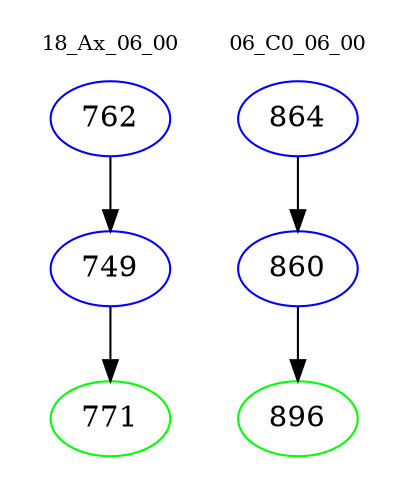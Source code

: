 digraph{
subgraph cluster_0 {
color = white
label = "18_Ax_06_00";
fontsize=10;
T0_762 [label="762", color="blue"]
T0_762 -> T0_749 [color="black"]
T0_749 [label="749", color="blue"]
T0_749 -> T0_771 [color="black"]
T0_771 [label="771", color="green"]
}
subgraph cluster_1 {
color = white
label = "06_C0_06_00";
fontsize=10;
T1_864 [label="864", color="blue"]
T1_864 -> T1_860 [color="black"]
T1_860 [label="860", color="blue"]
T1_860 -> T1_896 [color="black"]
T1_896 [label="896", color="green"]
}
}
